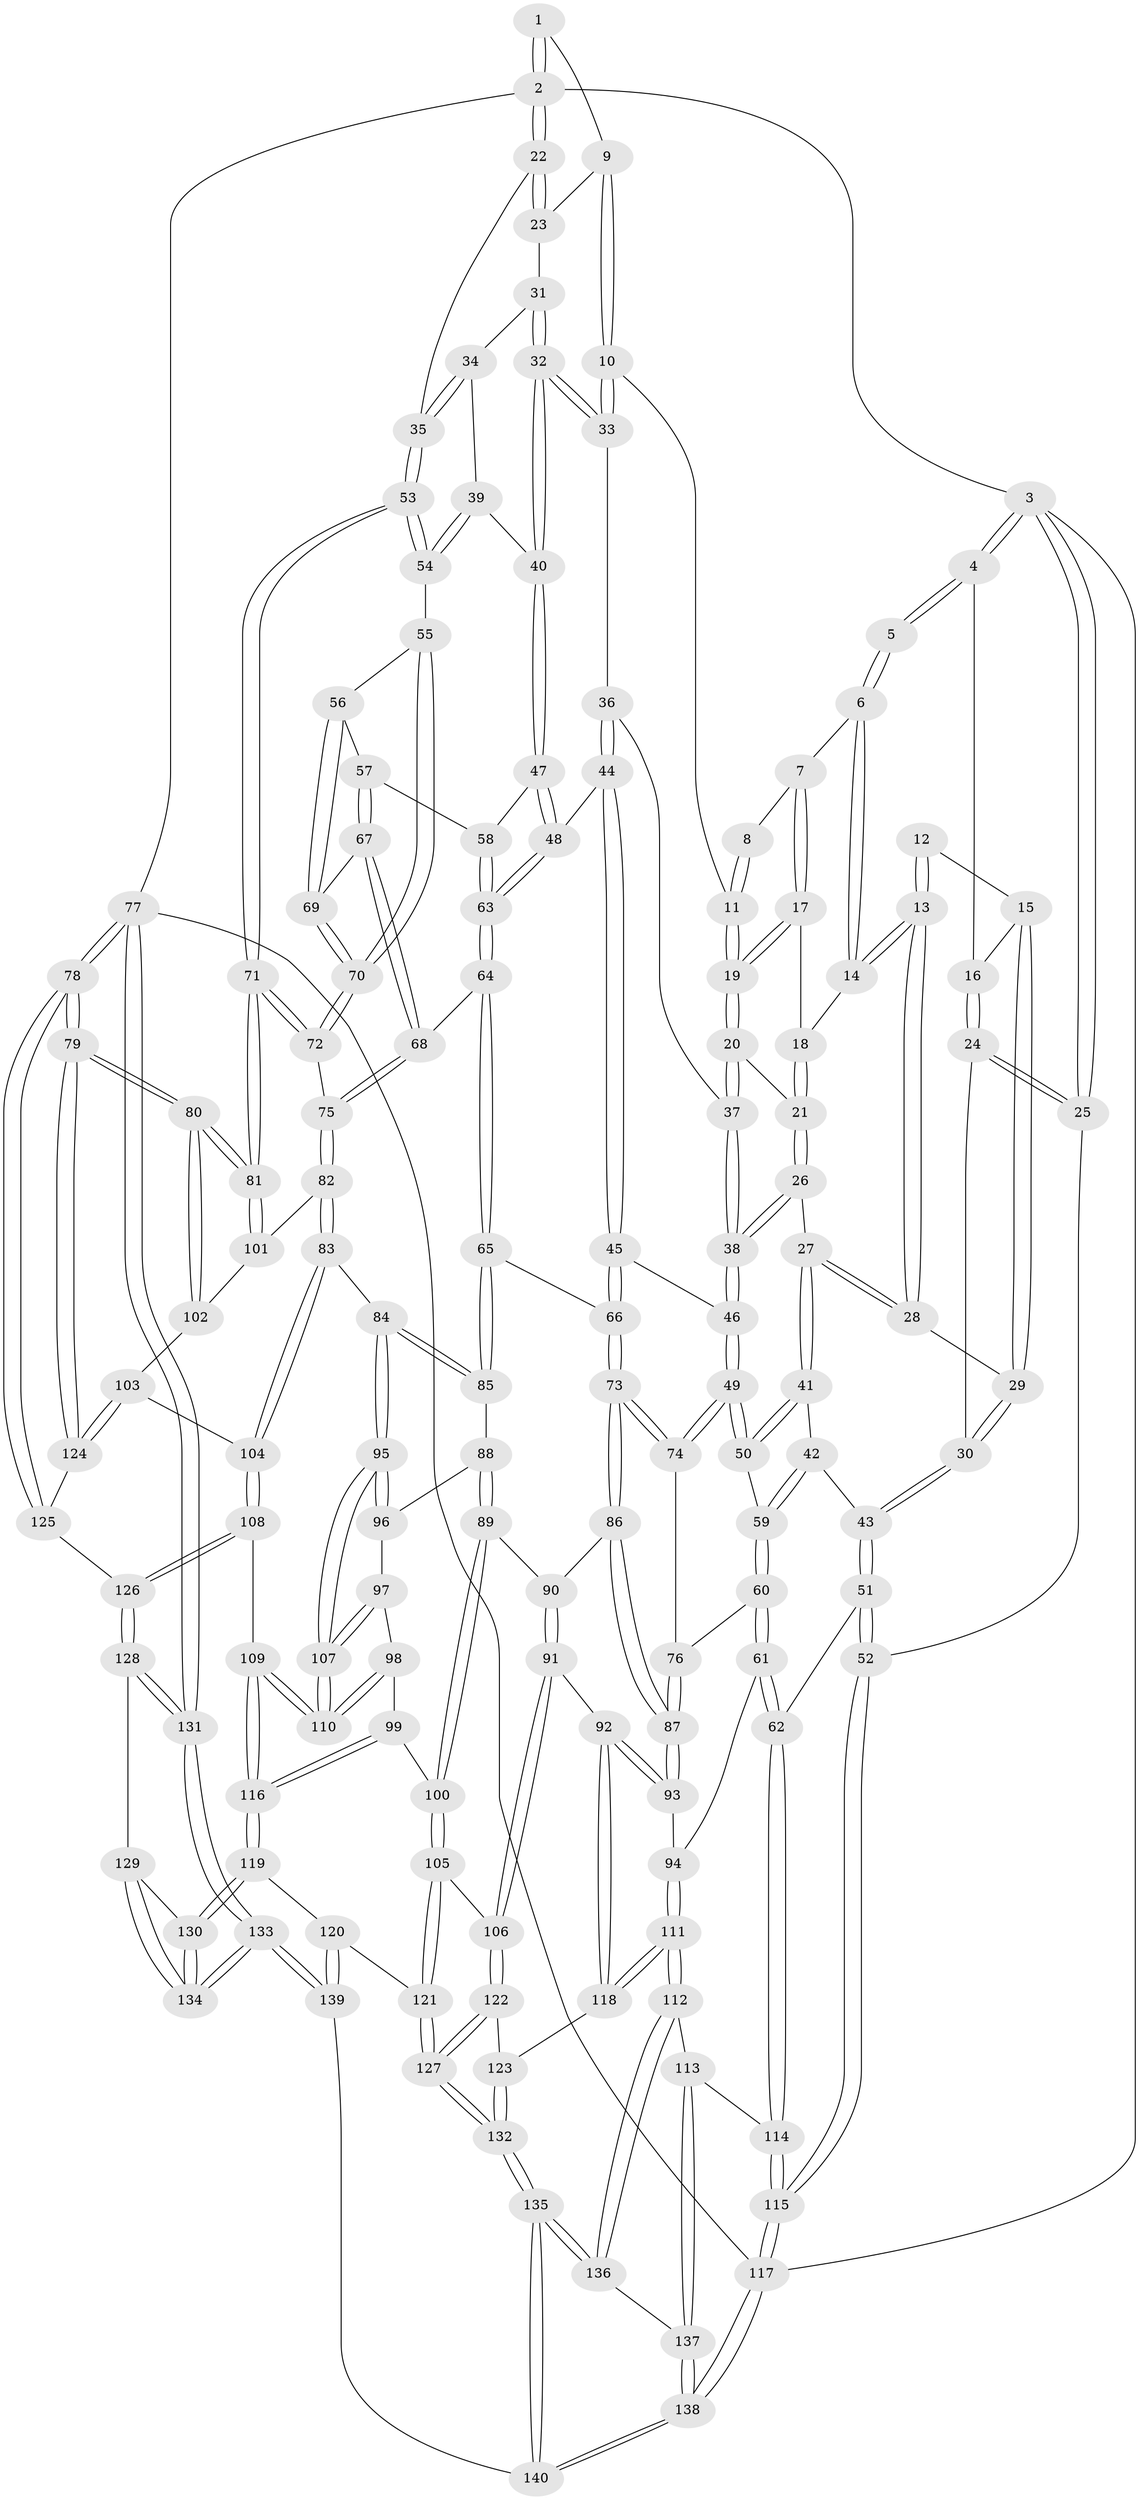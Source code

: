 // coarse degree distribution, {4: 0.38823529411764707, 6: 0.10588235294117647, 5: 0.3176470588235294, 3: 0.17647058823529413, 2: 0.011764705882352941}
// Generated by graph-tools (version 1.1) at 2025/24/03/03/25 07:24:36]
// undirected, 140 vertices, 347 edges
graph export_dot {
graph [start="1"]
  node [color=gray90,style=filled];
  1 [pos="+0.9137293038547081+0"];
  2 [pos="+1+0"];
  3 [pos="+0+0"];
  4 [pos="+0+0"];
  5 [pos="+0.1744820729911566+0"];
  6 [pos="+0.39144105697186476+0"];
  7 [pos="+0.46552153520229994+0"];
  8 [pos="+0.6215596930926265+0"];
  9 [pos="+0.8694049359534812+0.018674544631932053"];
  10 [pos="+0.7209123436048427+0.0966092016062707"];
  11 [pos="+0.6651204497514955+0"];
  12 [pos="+0.18457913914467494+0"];
  13 [pos="+0.30716405501364197+0.11211651470788037"];
  14 [pos="+0.33358231099717867+0.061903717173196295"];
  15 [pos="+0.1659823121889706+0.08673441585120717"];
  16 [pos="+0.10474060630530473+0.08606930120242913"];
  17 [pos="+0.5032571316393356+0.029162532538807125"];
  18 [pos="+0.4260363234571293+0.08066573479462498"];
  19 [pos="+0.5403555229004912+0.10738064808926474"];
  20 [pos="+0.5433189783444543+0.13094683505039365"];
  21 [pos="+0.450424905223103+0.1621083600759043"];
  22 [pos="+1+0.039871675727125036"];
  23 [pos="+0.9045367223580163+0.08050334942831662"];
  24 [pos="+0+0.1707499403453784"];
  25 [pos="+0+0.1978333744480411"];
  26 [pos="+0.4461053931644393+0.16519092259320428"];
  27 [pos="+0.30958511519057286+0.16438518001797475"];
  28 [pos="+0.29685813619415313+0.14200934837887502"];
  29 [pos="+0.20863615084315718+0.13122420577839825"];
  30 [pos="+0.13052720707970655+0.2217369387087683"];
  31 [pos="+0.9047688281907253+0.08521425940051411"];
  32 [pos="+0.7363337140935111+0.19996915087940115"];
  33 [pos="+0.7033398044061533+0.15754666761213418"];
  34 [pos="+0.921777512431073+0.16862950239306682"];
  35 [pos="+1+0.1770976644726047"];
  36 [pos="+0.5881672901779269+0.17153263294963314"];
  37 [pos="+0.5839191698964921+0.1681176286849677"];
  38 [pos="+0.45463279463801987+0.24672272432637746"];
  39 [pos="+0.896649030974205+0.22733092582004344"];
  40 [pos="+0.7549850426199005+0.2323531140882877"];
  41 [pos="+0.30944788804561857+0.17944884463022387"];
  42 [pos="+0.21624606698611645+0.287927169046834"];
  43 [pos="+0.14650681767293663+0.26893083197638473"];
  44 [pos="+0.5635169396907593+0.28609597836359285"];
  45 [pos="+0.4857081144393022+0.3188898049524031"];
  46 [pos="+0.4518560217805125+0.32596864500973277"];
  47 [pos="+0.7508175549110796+0.24925019154776884"];
  48 [pos="+0.57324525703076+0.2934913329213919"];
  49 [pos="+0.40618398926900395+0.35833185001613227"];
  50 [pos="+0.39191766127935107+0.3481389749402599"];
  51 [pos="+0+0.498569264904387"];
  52 [pos="+0+0.49569456095402303"];
  53 [pos="+1+0.3941726548285096"];
  54 [pos="+0.9269927037519795+0.2831364277052882"];
  55 [pos="+0.9008600348734657+0.3216914332571205"];
  56 [pos="+0.8072223646410651+0.3387012596476"];
  57 [pos="+0.7817732910366584+0.3209272421689855"];
  58 [pos="+0.7507981529979891+0.24945252229732467"];
  59 [pos="+0.24434606839926962+0.34741375690799253"];
  60 [pos="+0.17386491791173825+0.4581652831791248"];
  61 [pos="+0.04288940286929212+0.5134755524995547"];
  62 [pos="+0.02676051867710832+0.5094276927629454"];
  63 [pos="+0.648132197437156+0.37703901254574707"];
  64 [pos="+0.6531954752465049+0.41934012136417215"];
  65 [pos="+0.6204512189019441+0.4490834018071609"];
  66 [pos="+0.602662368290649+0.44512976709956614"];
  67 [pos="+0.7569967048494118+0.3728314257232472"];
  68 [pos="+0.7029183457582664+0.43226617692273794"];
  69 [pos="+0.8339819322862877+0.41356612009932303"];
  70 [pos="+0.8713980726693276+0.4816795294120782"];
  71 [pos="+1+0.4574437638298499"];
  72 [pos="+0.8715596008058771+0.4829093844865282"];
  73 [pos="+0.43656295118467264+0.444147380212541"];
  74 [pos="+0.4067193823649613+0.3720062551959303"];
  75 [pos="+0.8276874559367585+0.5240370471818441"];
  76 [pos="+0.2667438892788029+0.4733263377886206"];
  77 [pos="+1+1"];
  78 [pos="+1+1"];
  79 [pos="+1+0.7580737575020622"];
  80 [pos="+1+0.5971327186222104"];
  81 [pos="+1+0.5709094957253815"];
  82 [pos="+0.825037776975921+0.5349209733500606"];
  83 [pos="+0.787358264587745+0.5749853135639093"];
  84 [pos="+0.7495622479317229+0.6044005414897043"];
  85 [pos="+0.6197317911792938+0.453738947977592"];
  86 [pos="+0.4359774136281738+0.45362032534515534"];
  87 [pos="+0.31145375578546186+0.5280282307383112"];
  88 [pos="+0.5900501870846833+0.5548008099169017"];
  89 [pos="+0.5302367821445134+0.5902627176188632"];
  90 [pos="+0.4366582506895608+0.45661096567700193"];
  91 [pos="+0.34703173354673345+0.6783552414730002"];
  92 [pos="+0.3372148954814703+0.6759331676350365"];
  93 [pos="+0.32451558653347645+0.6633762806144629"];
  94 [pos="+0.1038836850055224+0.5727332820270726"];
  95 [pos="+0.7462416208801192+0.6076779517812256"];
  96 [pos="+0.6041091556166256+0.5621938934835802"];
  97 [pos="+0.6405781107427093+0.6581800354596785"];
  98 [pos="+0.573128144567515+0.6827950551986368"];
  99 [pos="+0.5472109810690655+0.6858280851845493"];
  100 [pos="+0.4935619300420205+0.6794892609319645"];
  101 [pos="+0.8879953739790303+0.6076422513361318"];
  102 [pos="+0.9102111674891542+0.6566103380099234"];
  103 [pos="+0.9062501871010086+0.7393966159802273"];
  104 [pos="+0.8711977815055331+0.7490198239358159"];
  105 [pos="+0.44506842341221403+0.7215589288257437"];
  106 [pos="+0.35804863865425784+0.6844782090303676"];
  107 [pos="+0.7283960317431762+0.6623205636061492"];
  108 [pos="+0.7837356883827501+0.7945933373732174"];
  109 [pos="+0.7412181371003103+0.7931048179765221"];
  110 [pos="+0.7316952380123527+0.7423126949091036"];
  111 [pos="+0.1593796409837172+0.8354660141372853"];
  112 [pos="+0.15583406279851714+0.8377798030069447"];
  113 [pos="+0.15517128753110324+0.8380906708612355"];
  114 [pos="+0.08739588191054143+0.8417445133273859"];
  115 [pos="+0+0.8998491667239699"];
  116 [pos="+0.7210526217129961+0.812872628434279"];
  117 [pos="+0+1"];
  118 [pos="+0.1612874352881571+0.8352306141621783"];
  119 [pos="+0.6841020789228138+0.8624148327556571"];
  120 [pos="+0.6203000606453098+0.8802270900509493"];
  121 [pos="+0.471528954575294+0.8203830736787743"];
  122 [pos="+0.29843669386517635+0.8501845898847168"];
  123 [pos="+0.20756507973238553+0.8592250785350419"];
  124 [pos="+0.9634429204192448+0.7659316598581877"];
  125 [pos="+0.9221382135842575+0.8726285607477366"];
  126 [pos="+0.8678706243763915+0.8825487798077561"];
  127 [pos="+0.4186824259483013+0.8984317609634633"];
  128 [pos="+0.8634105687398959+0.9113365848273265"];
  129 [pos="+0.8266767282492211+0.9300274605514102"];
  130 [pos="+0.7253692898984555+0.9264565016504137"];
  131 [pos="+1+1"];
  132 [pos="+0.36960894496465746+1"];
  133 [pos="+0.8399242316449297+1"];
  134 [pos="+0.7977157350926722+1"];
  135 [pos="+0.365919127455635+1"];
  136 [pos="+0.20530506938266238+0.9600041436113047"];
  137 [pos="+0.13078028719343626+1"];
  138 [pos="+0.04817779424496308+1"];
  139 [pos="+0.5380961703674049+1"];
  140 [pos="+0.367441510222042+1"];
  1 -- 2;
  1 -- 2;
  1 -- 9;
  2 -- 3;
  2 -- 22;
  2 -- 22;
  2 -- 77;
  3 -- 4;
  3 -- 4;
  3 -- 25;
  3 -- 25;
  3 -- 117;
  4 -- 5;
  4 -- 5;
  4 -- 16;
  5 -- 6;
  5 -- 6;
  6 -- 7;
  6 -- 14;
  6 -- 14;
  7 -- 8;
  7 -- 17;
  7 -- 17;
  8 -- 11;
  8 -- 11;
  9 -- 10;
  9 -- 10;
  9 -- 23;
  10 -- 11;
  10 -- 33;
  10 -- 33;
  11 -- 19;
  11 -- 19;
  12 -- 13;
  12 -- 13;
  12 -- 15;
  13 -- 14;
  13 -- 14;
  13 -- 28;
  13 -- 28;
  14 -- 18;
  15 -- 16;
  15 -- 29;
  15 -- 29;
  16 -- 24;
  16 -- 24;
  17 -- 18;
  17 -- 19;
  17 -- 19;
  18 -- 21;
  18 -- 21;
  19 -- 20;
  19 -- 20;
  20 -- 21;
  20 -- 37;
  20 -- 37;
  21 -- 26;
  21 -- 26;
  22 -- 23;
  22 -- 23;
  22 -- 35;
  23 -- 31;
  24 -- 25;
  24 -- 25;
  24 -- 30;
  25 -- 52;
  26 -- 27;
  26 -- 38;
  26 -- 38;
  27 -- 28;
  27 -- 28;
  27 -- 41;
  27 -- 41;
  28 -- 29;
  29 -- 30;
  29 -- 30;
  30 -- 43;
  30 -- 43;
  31 -- 32;
  31 -- 32;
  31 -- 34;
  32 -- 33;
  32 -- 33;
  32 -- 40;
  32 -- 40;
  33 -- 36;
  34 -- 35;
  34 -- 35;
  34 -- 39;
  35 -- 53;
  35 -- 53;
  36 -- 37;
  36 -- 44;
  36 -- 44;
  37 -- 38;
  37 -- 38;
  38 -- 46;
  38 -- 46;
  39 -- 40;
  39 -- 54;
  39 -- 54;
  40 -- 47;
  40 -- 47;
  41 -- 42;
  41 -- 50;
  41 -- 50;
  42 -- 43;
  42 -- 59;
  42 -- 59;
  43 -- 51;
  43 -- 51;
  44 -- 45;
  44 -- 45;
  44 -- 48;
  45 -- 46;
  45 -- 66;
  45 -- 66;
  46 -- 49;
  46 -- 49;
  47 -- 48;
  47 -- 48;
  47 -- 58;
  48 -- 63;
  48 -- 63;
  49 -- 50;
  49 -- 50;
  49 -- 74;
  49 -- 74;
  50 -- 59;
  51 -- 52;
  51 -- 52;
  51 -- 62;
  52 -- 115;
  52 -- 115;
  53 -- 54;
  53 -- 54;
  53 -- 71;
  53 -- 71;
  54 -- 55;
  55 -- 56;
  55 -- 70;
  55 -- 70;
  56 -- 57;
  56 -- 69;
  56 -- 69;
  57 -- 58;
  57 -- 67;
  57 -- 67;
  58 -- 63;
  58 -- 63;
  59 -- 60;
  59 -- 60;
  60 -- 61;
  60 -- 61;
  60 -- 76;
  61 -- 62;
  61 -- 62;
  61 -- 94;
  62 -- 114;
  62 -- 114;
  63 -- 64;
  63 -- 64;
  64 -- 65;
  64 -- 65;
  64 -- 68;
  65 -- 66;
  65 -- 85;
  65 -- 85;
  66 -- 73;
  66 -- 73;
  67 -- 68;
  67 -- 68;
  67 -- 69;
  68 -- 75;
  68 -- 75;
  69 -- 70;
  69 -- 70;
  70 -- 72;
  70 -- 72;
  71 -- 72;
  71 -- 72;
  71 -- 81;
  71 -- 81;
  72 -- 75;
  73 -- 74;
  73 -- 74;
  73 -- 86;
  73 -- 86;
  74 -- 76;
  75 -- 82;
  75 -- 82;
  76 -- 87;
  76 -- 87;
  77 -- 78;
  77 -- 78;
  77 -- 131;
  77 -- 131;
  77 -- 117;
  78 -- 79;
  78 -- 79;
  78 -- 125;
  78 -- 125;
  79 -- 80;
  79 -- 80;
  79 -- 124;
  79 -- 124;
  80 -- 81;
  80 -- 81;
  80 -- 102;
  80 -- 102;
  81 -- 101;
  81 -- 101;
  82 -- 83;
  82 -- 83;
  82 -- 101;
  83 -- 84;
  83 -- 104;
  83 -- 104;
  84 -- 85;
  84 -- 85;
  84 -- 95;
  84 -- 95;
  85 -- 88;
  86 -- 87;
  86 -- 87;
  86 -- 90;
  87 -- 93;
  87 -- 93;
  88 -- 89;
  88 -- 89;
  88 -- 96;
  89 -- 90;
  89 -- 100;
  89 -- 100;
  90 -- 91;
  90 -- 91;
  91 -- 92;
  91 -- 106;
  91 -- 106;
  92 -- 93;
  92 -- 93;
  92 -- 118;
  92 -- 118;
  93 -- 94;
  94 -- 111;
  94 -- 111;
  95 -- 96;
  95 -- 96;
  95 -- 107;
  95 -- 107;
  96 -- 97;
  97 -- 98;
  97 -- 107;
  97 -- 107;
  98 -- 99;
  98 -- 110;
  98 -- 110;
  99 -- 100;
  99 -- 116;
  99 -- 116;
  100 -- 105;
  100 -- 105;
  101 -- 102;
  102 -- 103;
  103 -- 104;
  103 -- 124;
  103 -- 124;
  104 -- 108;
  104 -- 108;
  105 -- 106;
  105 -- 121;
  105 -- 121;
  106 -- 122;
  106 -- 122;
  107 -- 110;
  107 -- 110;
  108 -- 109;
  108 -- 126;
  108 -- 126;
  109 -- 110;
  109 -- 110;
  109 -- 116;
  109 -- 116;
  111 -- 112;
  111 -- 112;
  111 -- 118;
  111 -- 118;
  112 -- 113;
  112 -- 136;
  112 -- 136;
  113 -- 114;
  113 -- 137;
  113 -- 137;
  114 -- 115;
  114 -- 115;
  115 -- 117;
  115 -- 117;
  116 -- 119;
  116 -- 119;
  117 -- 138;
  117 -- 138;
  118 -- 123;
  119 -- 120;
  119 -- 130;
  119 -- 130;
  120 -- 121;
  120 -- 139;
  120 -- 139;
  121 -- 127;
  121 -- 127;
  122 -- 123;
  122 -- 127;
  122 -- 127;
  123 -- 132;
  123 -- 132;
  124 -- 125;
  125 -- 126;
  126 -- 128;
  126 -- 128;
  127 -- 132;
  127 -- 132;
  128 -- 129;
  128 -- 131;
  128 -- 131;
  129 -- 130;
  129 -- 134;
  129 -- 134;
  130 -- 134;
  130 -- 134;
  131 -- 133;
  131 -- 133;
  132 -- 135;
  132 -- 135;
  133 -- 134;
  133 -- 134;
  133 -- 139;
  133 -- 139;
  135 -- 136;
  135 -- 136;
  135 -- 140;
  135 -- 140;
  136 -- 137;
  137 -- 138;
  137 -- 138;
  138 -- 140;
  138 -- 140;
  139 -- 140;
}
